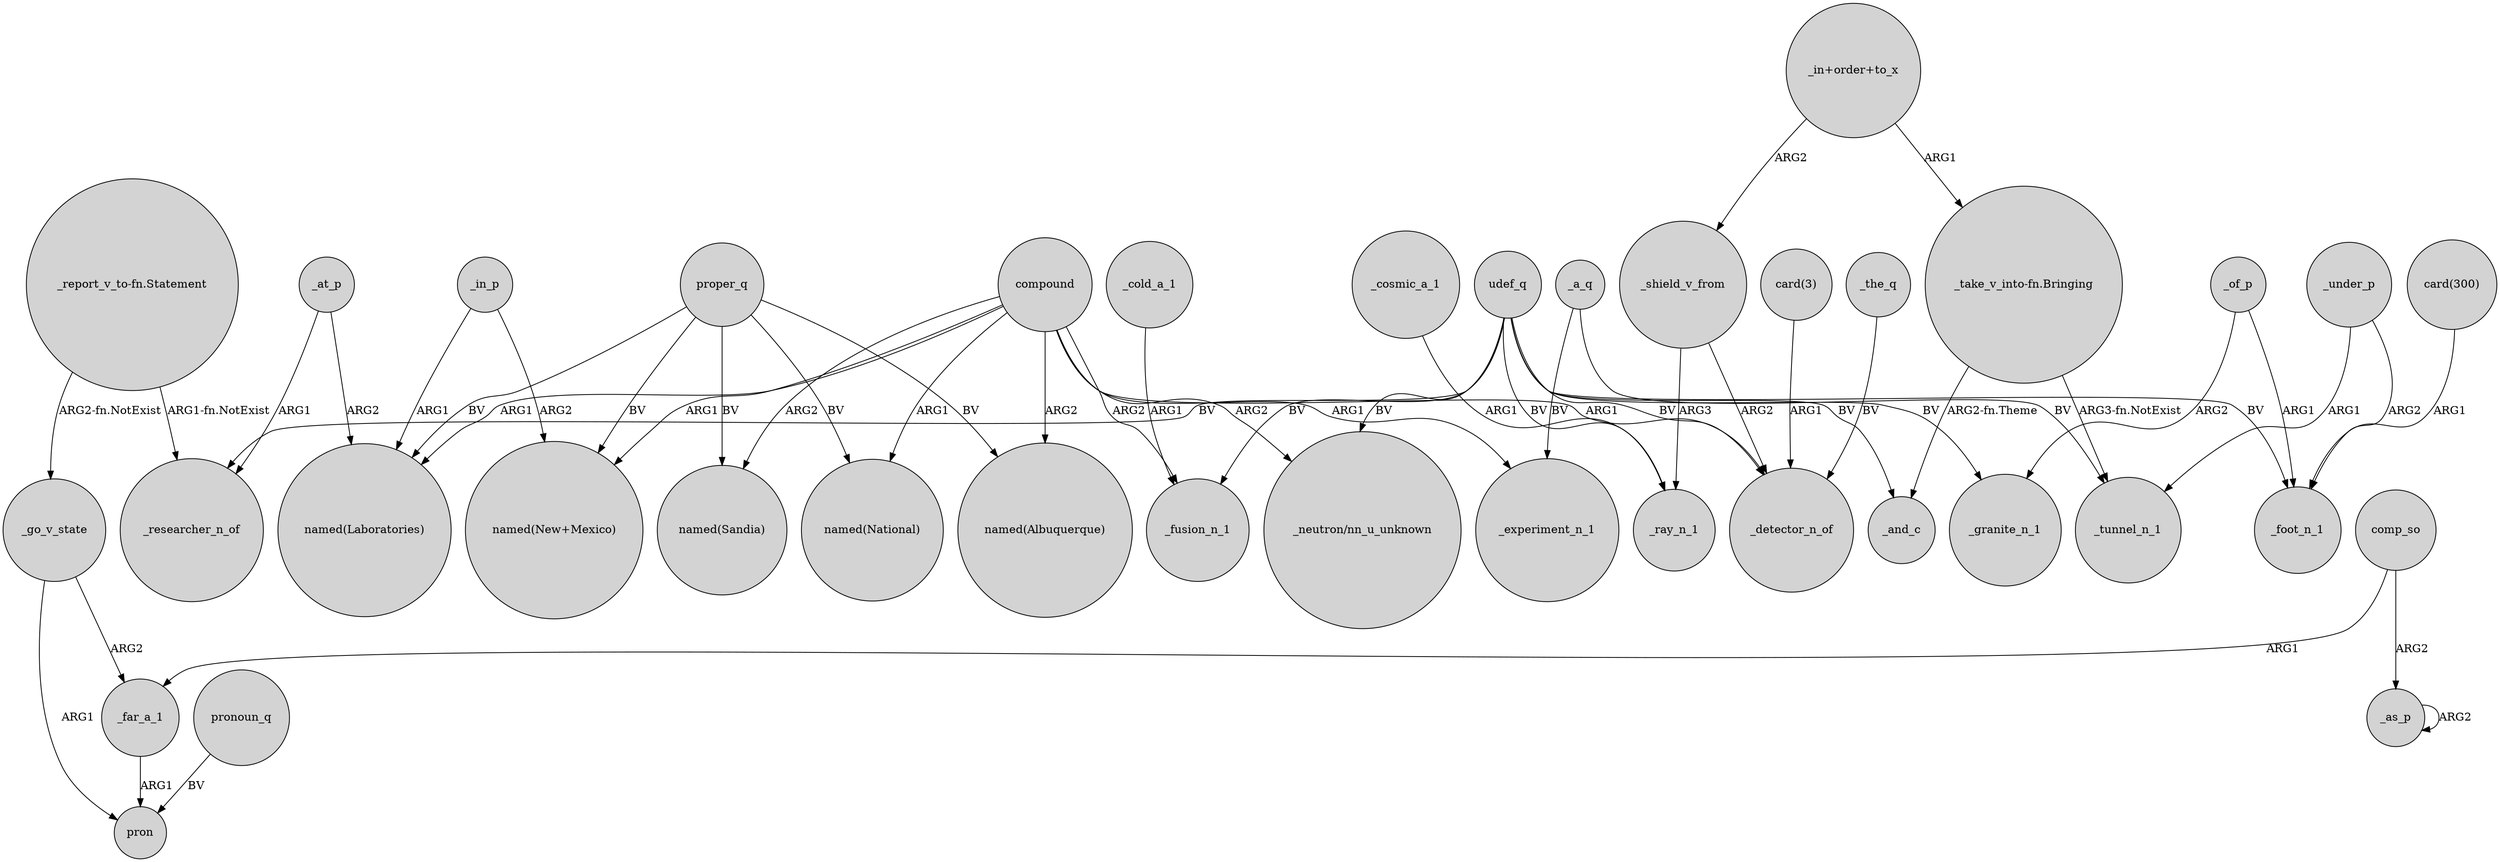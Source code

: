 digraph {
	node [shape=circle style=filled]
	_at_p -> _researcher_n_of [label=ARG1]
	udef_q -> _fusion_n_1 [label=BV]
	"_in+order+to_x" -> "_take_v_into-fn.Bringing" [label=ARG1]
	_at_p -> "named(Laboratories)" [label=ARG2]
	_of_p -> _granite_n_1 [label=ARG2]
	_a_q -> _experiment_n_1 [label=BV]
	"card(300)" -> _foot_n_1 [label=ARG1]
	_under_p -> _tunnel_n_1 [label=ARG1]
	_in_p -> "named(New+Mexico)" [label=ARG2]
	udef_q -> "_neutron/nn_u_unknown" [label=BV]
	compound -> "named(New+Mexico)" [label=ARG1]
	udef_q -> _ray_n_1 [label=BV]
	_go_v_state -> _far_a_1 [label=ARG2]
	compound -> _detector_n_of [label=ARG1]
	compound -> "_neutron/nn_u_unknown" [label=ARG2]
	compound -> "named(Laboratories)" [label=ARG1]
	compound -> "named(Sandia)" [label=ARG2]
	comp_so -> _far_a_1 [label=ARG1]
	_the_q -> _detector_n_of [label=BV]
	pronoun_q -> pron [label=BV]
	compound -> _experiment_n_1 [label=ARG1]
	_a_q -> _tunnel_n_1 [label=BV]
	udef_q -> _foot_n_1 [label=BV]
	"_in+order+to_x" -> _shield_v_from [label=ARG2]
	udef_q -> _researcher_n_of [label=BV]
	compound -> _fusion_n_1 [label=ARG2]
	_shield_v_from -> _ray_n_1 [label=ARG3]
	comp_so -> _as_p [label=ARG2]
	"_report_v_to-fn.Statement" -> _researcher_n_of [label="ARG1-fn.NotExist"]
	_far_a_1 -> pron [label=ARG1]
	_cold_a_1 -> _fusion_n_1 [label=ARG1]
	_cosmic_a_1 -> _ray_n_1 [label=ARG1]
	"_take_v_into-fn.Bringing" -> _tunnel_n_1 [label="ARG3-fn.NotExist"]
	proper_q -> "named(Laboratories)" [label=BV]
	_under_p -> _foot_n_1 [label=ARG2]
	proper_q -> "named(Albuquerque)" [label=BV]
	"_take_v_into-fn.Bringing" -> _and_c [label="ARG2-fn.Theme"]
	_shield_v_from -> _detector_n_of [label=ARG2]
	proper_q -> "named(National)" [label=BV]
	proper_q -> "named(Sandia)" [label=BV]
	compound -> "named(Albuquerque)" [label=ARG2]
	"card(3)" -> _detector_n_of [label=ARG1]
	compound -> "named(National)" [label=ARG1]
	_in_p -> "named(Laboratories)" [label=ARG1]
	"_report_v_to-fn.Statement" -> _go_v_state [label="ARG2-fn.NotExist"]
	udef_q -> _and_c [label=BV]
	_of_p -> _foot_n_1 [label=ARG1]
	udef_q -> _granite_n_1 [label=BV]
	udef_q -> _detector_n_of [label=BV]
	_as_p -> _as_p [label=ARG2]
	proper_q -> "named(New+Mexico)" [label=BV]
	_go_v_state -> pron [label=ARG1]
}
